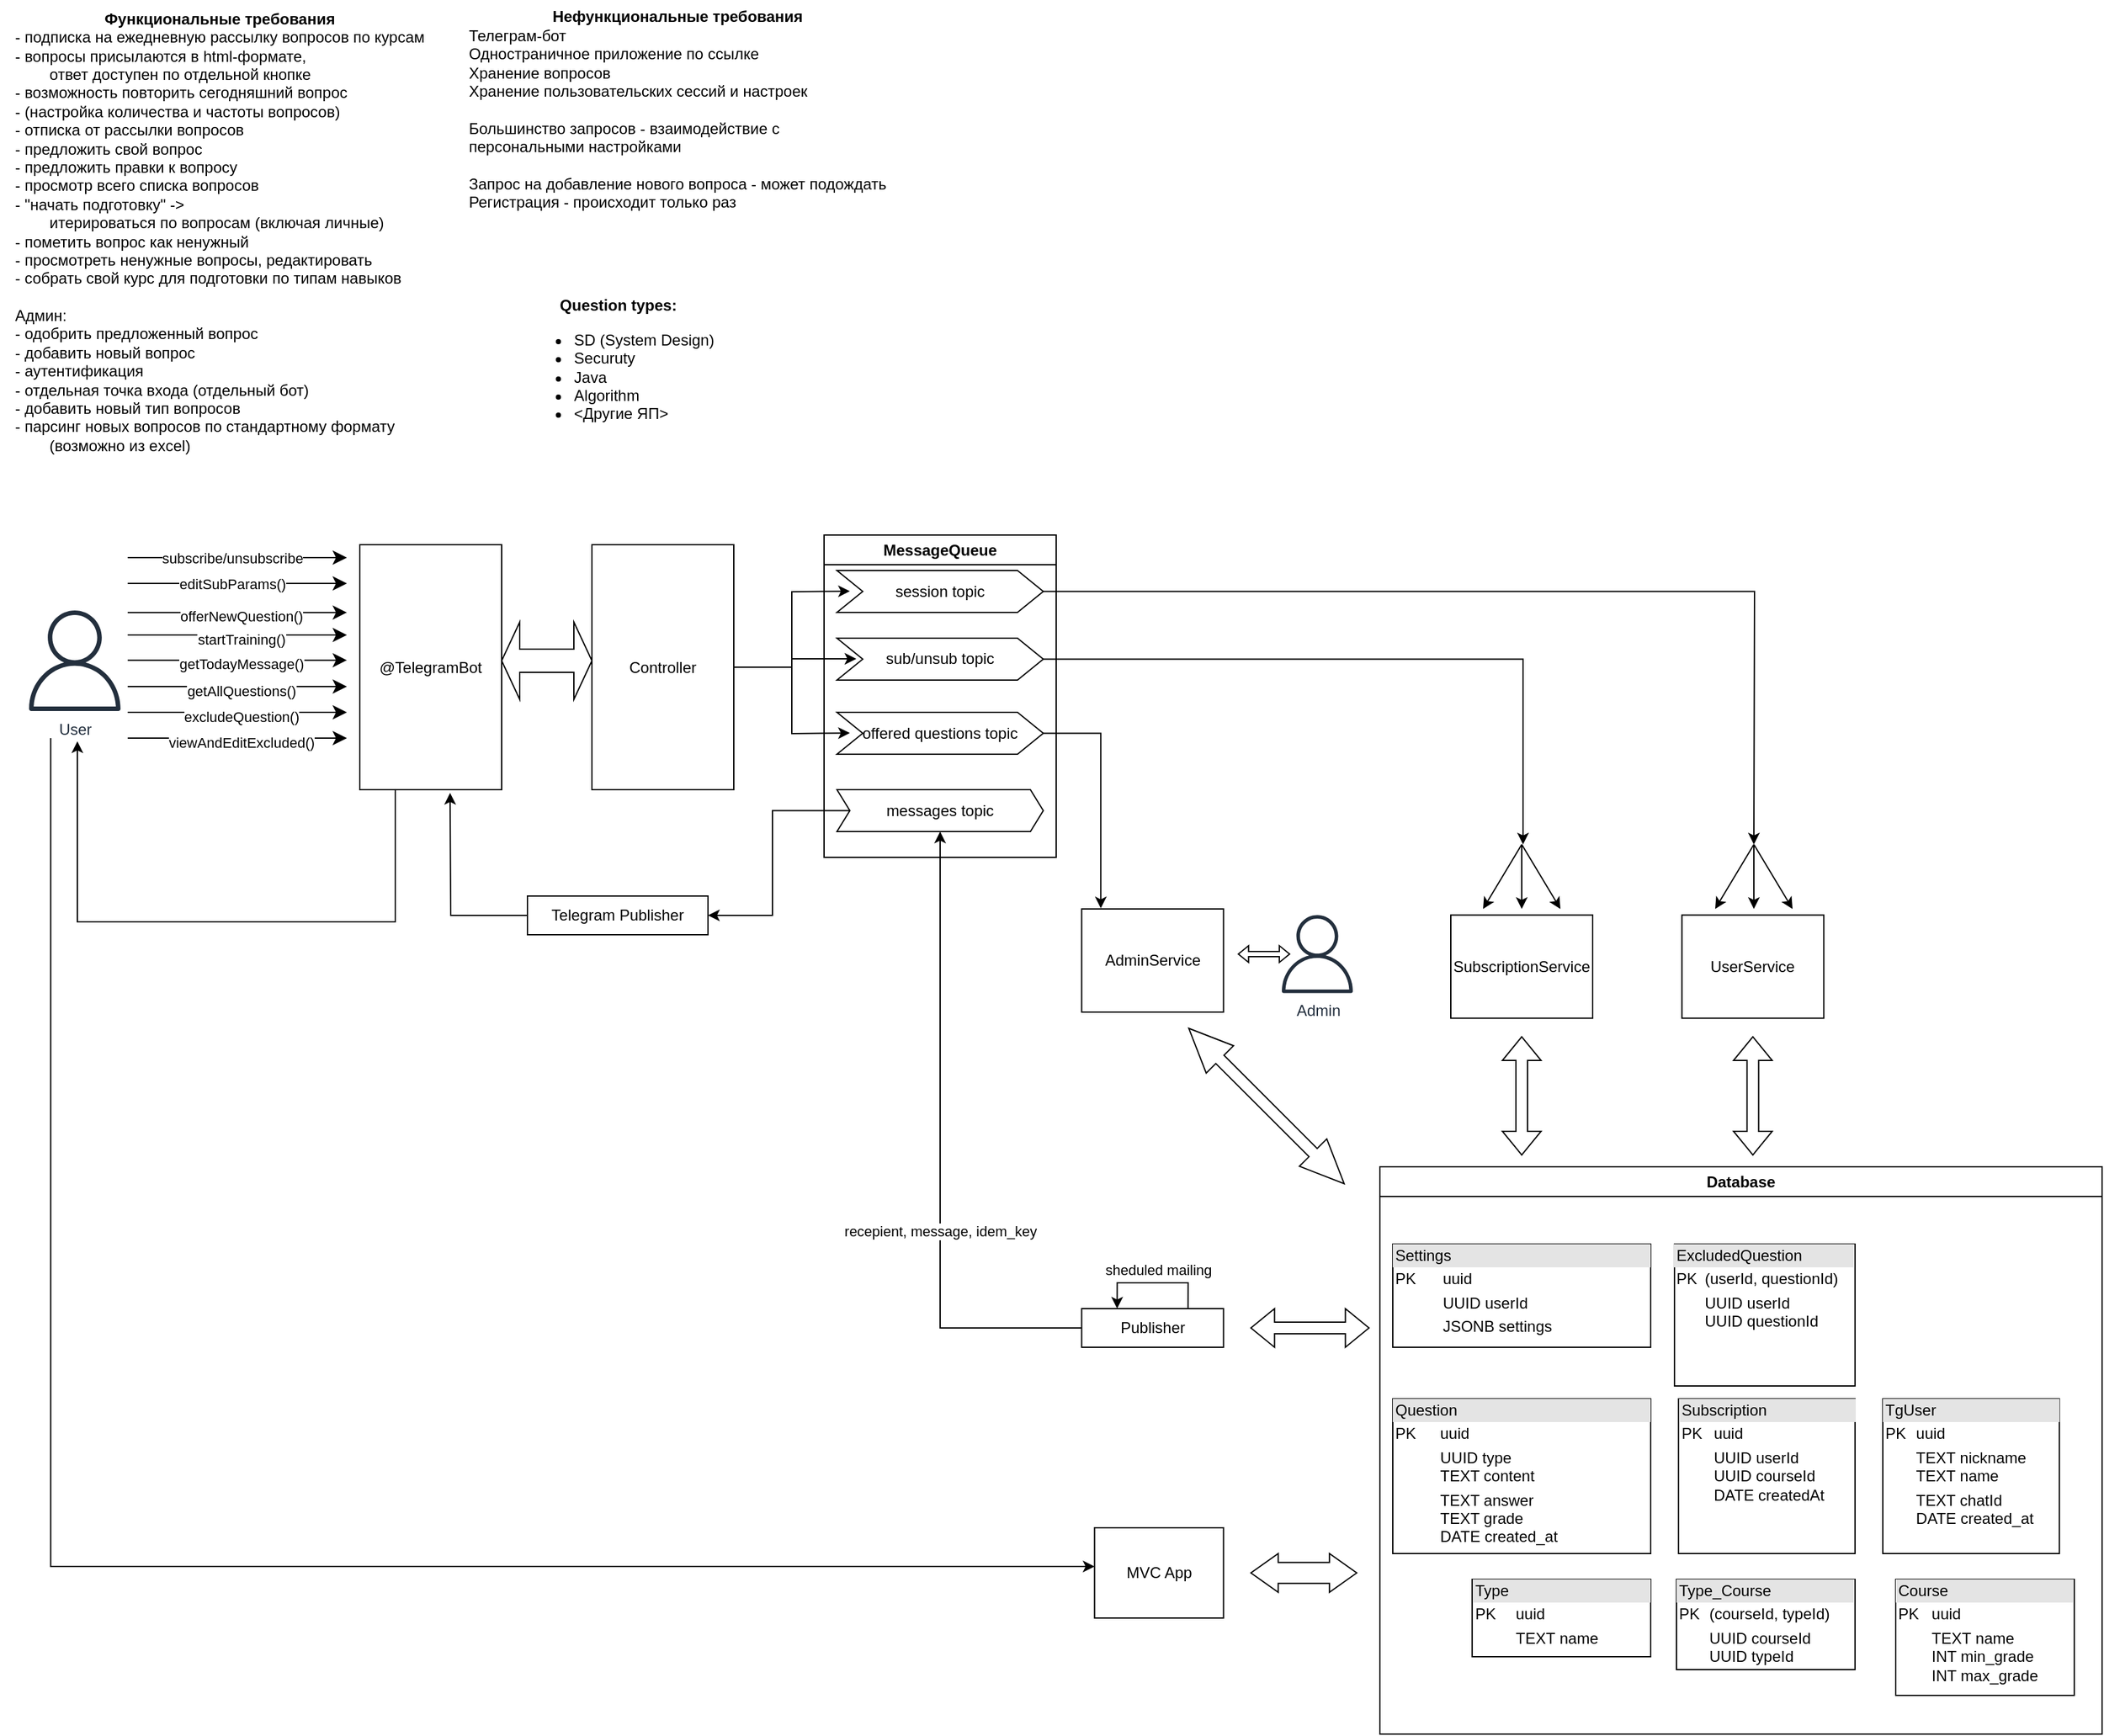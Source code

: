 <mxfile version="24.7.14">
  <diagram name="Страница — 1" id="NHzT-cjriv-6d1ryG_HA">
    <mxGraphModel dx="874" dy="491" grid="1" gridSize="10" guides="1" tooltips="1" connect="1" arrows="1" fold="1" page="1" pageScale="1" pageWidth="1169" pageHeight="827" math="0" shadow="0">
      <root>
        <mxCell id="0" />
        <mxCell id="1" parent="0" />
        <mxCell id="unwX76k_dKx1Uzxo_52H-1" value="&lt;b&gt;Функциональные требования&lt;/b&gt;&lt;div style=&quot;text-align: left;&quot;&gt;- подписка на ежедневную рассылку вопросов по курсам&lt;/div&gt;&lt;div style=&quot;text-align: left;&quot;&gt;- вопросы присылаются в html-формате,&amp;nbsp;&lt;/div&gt;&lt;div style=&quot;text-align: left;&quot;&gt;&lt;span style=&quot;white-space: pre;&quot;&gt;&#x9;&lt;/span&gt;ответ доступен по отдельной кнопке&amp;nbsp;&lt;/div&gt;&lt;div style=&quot;text-align: left;&quot;&gt;- возможность повторить сегодняшний вопрос&lt;/div&gt;&lt;div style=&quot;text-align: left;&quot;&gt;- (настройка количества и частоты вопросов)&lt;/div&gt;&lt;div style=&quot;text-align: left;&quot;&gt;- отписка от рассылки вопросов&lt;/div&gt;&lt;div style=&quot;text-align: left;&quot;&gt;- предложить свой вопрос&lt;/div&gt;&lt;div style=&quot;text-align: left;&quot;&gt;- предложить правки к вопросу&lt;/div&gt;&lt;div style=&quot;text-align: left;&quot;&gt;- просмотр всего списка вопросов&lt;/div&gt;&lt;div style=&quot;text-align: left;&quot;&gt;&lt;span style=&quot;background-color: initial;&quot;&gt;- &quot;начать подготовку&quot; -&amp;gt;&amp;nbsp;&lt;/span&gt;&lt;/div&gt;&lt;div style=&quot;text-align: left;&quot;&gt;&lt;span style=&quot;white-space: pre;&quot;&gt;&#x9;&lt;/span&gt;итерироваться по вопросам (включая личные)&lt;/div&gt;&lt;div style=&quot;text-align: left;&quot;&gt;- пометить вопрос как ненужный&lt;/div&gt;&lt;div style=&quot;text-align: left;&quot;&gt;- просмотреть ненужные вопросы, редактировать&lt;/div&gt;&lt;div style=&quot;text-align: left;&quot;&gt;- собрать свой курс для подготовки по типам навыков&lt;/div&gt;&lt;div style=&quot;text-align: left;&quot;&gt;&lt;br&gt;&lt;/div&gt;&lt;div style=&quot;text-align: left;&quot;&gt;Админ:&lt;br&gt;- одобрить предложенный вопрос&lt;br&gt;- добавить новый вопрос&lt;/div&gt;&lt;div style=&quot;text-align: left;&quot;&gt;- аутентификация&lt;/div&gt;&lt;div style=&quot;text-align: left;&quot;&gt;- отдельная точка входа (отдельный бот)&lt;/div&gt;&lt;div style=&quot;text-align: left;&quot;&gt;- добавить новый тип вопросов&lt;/div&gt;&lt;div style=&quot;text-align: left;&quot;&gt;- парсинг новых вопросов по стандартному формату&amp;nbsp;&lt;/div&gt;&lt;div style=&quot;text-align: left;&quot;&gt;&lt;span style=&quot;white-space: pre;&quot;&gt;&#x9;&lt;/span&gt;(возможно из excel)&lt;/div&gt;" style="text;html=1;align=center;verticalAlign=middle;resizable=0;points=[];autosize=1;strokeColor=none;fillColor=none;" parent="1" vertex="1">
          <mxGeometry x="10" y="5" width="340" height="360" as="geometry" />
        </mxCell>
        <mxCell id="unwX76k_dKx1Uzxo_52H-2" value="&lt;b&gt;Нефункциональные требования&lt;/b&gt;&lt;div style=&quot;text-align: left;&quot;&gt;Телеграм-бот&lt;/div&gt;&lt;div style=&quot;text-align: left;&quot;&gt;Одностраничное приложение по ссылке&lt;/div&gt;&lt;div style=&quot;text-align: left;&quot;&gt;Хранение вопросов&lt;/div&gt;&lt;div style=&quot;text-align: left;&quot;&gt;Хранение пользовательских сессий и настроек&lt;/div&gt;&lt;div style=&quot;text-align: left;&quot;&gt;&lt;br&gt;&lt;/div&gt;&lt;div style=&quot;text-align: left;&quot;&gt;Большинство запросов - взаимодействие с&lt;/div&gt;&lt;div style=&quot;text-align: left;&quot;&gt;персональными настройками&lt;/div&gt;&lt;div style=&quot;text-align: left;&quot;&gt;&lt;br&gt;&lt;/div&gt;&lt;div style=&quot;text-align: left;&quot;&gt;Запрос на добавление нового вопроса - может подождать&lt;/div&gt;&lt;div style=&quot;text-align: left;&quot;&gt;Регистрация - происходит только раз&lt;/div&gt;" style="text;html=1;align=center;verticalAlign=middle;resizable=0;points=[];autosize=1;strokeColor=none;fillColor=none;" parent="1" vertex="1">
          <mxGeometry x="360" y="5" width="350" height="170" as="geometry" />
        </mxCell>
        <mxCell id="unwX76k_dKx1Uzxo_52H-58" style="edgeStyle=orthogonalEdgeStyle;rounded=0;orthogonalLoop=1;jettySize=auto;html=1;" parent="1" target="unwX76k_dKx1Uzxo_52H-56" edge="1">
          <mxGeometry relative="1" as="geometry">
            <mxPoint x="49.3" y="577.5" as="sourcePoint" />
            <Array as="points">
              <mxPoint x="49" y="1220" />
            </Array>
            <mxPoint x="609.0" y="989.97" as="targetPoint" />
          </mxGeometry>
        </mxCell>
        <mxCell id="do9fAFMaDxFVRyvk2iv3-24" style="edgeStyle=orthogonalEdgeStyle;rounded=0;orthogonalLoop=1;jettySize=auto;html=1;exitX=0.25;exitY=1;exitDx=0;exitDy=0;" parent="1" source="unwX76k_dKx1Uzxo_52H-6" edge="1">
          <mxGeometry relative="1" as="geometry">
            <mxPoint x="70" y="580" as="targetPoint" />
            <Array as="points">
              <mxPoint x="317" y="720" />
              <mxPoint x="70" y="720" />
            </Array>
          </mxGeometry>
        </mxCell>
        <mxCell id="unwX76k_dKx1Uzxo_52H-6" value="@TelegramBot" style="html=1;whiteSpace=wrap;" parent="1" vertex="1">
          <mxGeometry x="289" y="427.5" width="110" height="190" as="geometry" />
        </mxCell>
        <mxCell id="unwX76k_dKx1Uzxo_52H-8" value="" style="edgeStyle=segmentEdgeStyle;endArrow=classic;html=1;curved=0;rounded=0;endSize=8;startSize=8;" parent="1" edge="1">
          <mxGeometry width="50" height="50" relative="1" as="geometry">
            <mxPoint x="109" y="457.5" as="sourcePoint" />
            <mxPoint x="279" y="457.5" as="targetPoint" />
            <Array as="points">
              <mxPoint x="249" y="457.5" />
            </Array>
          </mxGeometry>
        </mxCell>
        <mxCell id="unwX76k_dKx1Uzxo_52H-9" value="editSubParams()" style="edgeLabel;html=1;align=center;verticalAlign=middle;resizable=0;points=[];" parent="unwX76k_dKx1Uzxo_52H-8" vertex="1" connectable="0">
          <mxGeometry x="0.031" y="-3" relative="1" as="geometry">
            <mxPoint x="-7" y="-3" as="offset" />
          </mxGeometry>
        </mxCell>
        <mxCell id="unwX76k_dKx1Uzxo_52H-10" value="" style="edgeStyle=segmentEdgeStyle;endArrow=classic;html=1;curved=0;rounded=0;endSize=8;startSize=8;" parent="1" edge="1">
          <mxGeometry width="50" height="50" relative="1" as="geometry">
            <mxPoint x="109" y="480.08" as="sourcePoint" />
            <mxPoint x="279" y="480.08" as="targetPoint" />
            <Array as="points">
              <mxPoint x="249" y="480.08" />
            </Array>
          </mxGeometry>
        </mxCell>
        <mxCell id="unwX76k_dKx1Uzxo_52H-11" value="offerNewQuestion()" style="edgeLabel;html=1;align=center;verticalAlign=middle;resizable=0;points=[];" parent="unwX76k_dKx1Uzxo_52H-10" vertex="1" connectable="0">
          <mxGeometry x="0.031" y="-3" relative="1" as="geometry">
            <mxPoint as="offset" />
          </mxGeometry>
        </mxCell>
        <mxCell id="unwX76k_dKx1Uzxo_52H-14" value="" style="edgeStyle=segmentEdgeStyle;endArrow=classic;html=1;curved=0;rounded=0;endSize=8;startSize=8;" parent="1" edge="1">
          <mxGeometry width="50" height="50" relative="1" as="geometry">
            <mxPoint x="109" y="537.5" as="sourcePoint" />
            <mxPoint x="279" y="537.5" as="targetPoint" />
            <Array as="points">
              <mxPoint x="249" y="537.5" />
            </Array>
          </mxGeometry>
        </mxCell>
        <mxCell id="unwX76k_dKx1Uzxo_52H-15" value="getAllQuestions()" style="edgeLabel;html=1;align=center;verticalAlign=middle;resizable=0;points=[];" parent="unwX76k_dKx1Uzxo_52H-14" vertex="1" connectable="0">
          <mxGeometry x="0.031" y="-3" relative="1" as="geometry">
            <mxPoint as="offset" />
          </mxGeometry>
        </mxCell>
        <mxCell id="unwX76k_dKx1Uzxo_52H-16" value="" style="edgeStyle=segmentEdgeStyle;endArrow=classic;html=1;curved=0;rounded=0;endSize=8;startSize=8;" parent="1" edge="1">
          <mxGeometry width="50" height="50" relative="1" as="geometry">
            <mxPoint x="109" y="557.5" as="sourcePoint" />
            <mxPoint x="279" y="557.5" as="targetPoint" />
            <Array as="points">
              <mxPoint x="249" y="557.5" />
            </Array>
          </mxGeometry>
        </mxCell>
        <mxCell id="unwX76k_dKx1Uzxo_52H-17" value="excludeQuestion()" style="edgeLabel;html=1;align=center;verticalAlign=middle;resizable=0;points=[];" parent="unwX76k_dKx1Uzxo_52H-16" vertex="1" connectable="0">
          <mxGeometry x="0.031" y="-3" relative="1" as="geometry">
            <mxPoint as="offset" />
          </mxGeometry>
        </mxCell>
        <mxCell id="unwX76k_dKx1Uzxo_52H-19" value="" style="edgeStyle=segmentEdgeStyle;endArrow=classic;html=1;curved=0;rounded=0;endSize=8;startSize=8;" parent="1" edge="1">
          <mxGeometry width="50" height="50" relative="1" as="geometry">
            <mxPoint x="109" y="577.5" as="sourcePoint" />
            <mxPoint x="279" y="577.5" as="targetPoint" />
            <Array as="points">
              <mxPoint x="249" y="577.5" />
            </Array>
          </mxGeometry>
        </mxCell>
        <mxCell id="unwX76k_dKx1Uzxo_52H-20" value="viewAndEditExcluded()" style="edgeLabel;html=1;align=center;verticalAlign=middle;resizable=0;points=[];" parent="unwX76k_dKx1Uzxo_52H-19" vertex="1" connectable="0">
          <mxGeometry x="0.031" y="-3" relative="1" as="geometry">
            <mxPoint as="offset" />
          </mxGeometry>
        </mxCell>
        <mxCell id="unwX76k_dKx1Uzxo_52H-81" style="edgeStyle=orthogonalEdgeStyle;rounded=0;orthogonalLoop=1;jettySize=auto;html=1;exitX=1;exitY=0.5;exitDx=0;exitDy=0;" parent="1" source="unwX76k_dKx1Uzxo_52H-21" edge="1">
          <mxGeometry relative="1" as="geometry">
            <mxPoint x="669" y="463.5" as="targetPoint" />
          </mxGeometry>
        </mxCell>
        <mxCell id="unwX76k_dKx1Uzxo_52H-82" style="edgeStyle=orthogonalEdgeStyle;rounded=0;orthogonalLoop=1;jettySize=auto;html=1;exitX=1;exitY=0.5;exitDx=0;exitDy=0;" parent="1" edge="1">
          <mxGeometry relative="1" as="geometry">
            <mxPoint x="674" y="516" as="targetPoint" />
            <Array as="points">
              <mxPoint x="624" y="522" />
              <mxPoint x="624" y="516" />
            </Array>
            <mxPoint x="583" y="522.5" as="sourcePoint" />
          </mxGeometry>
        </mxCell>
        <mxCell id="unwX76k_dKx1Uzxo_52H-83" style="edgeStyle=orthogonalEdgeStyle;rounded=0;orthogonalLoop=1;jettySize=auto;html=1;exitX=1;exitY=0.5;exitDx=0;exitDy=0;" parent="1" source="unwX76k_dKx1Uzxo_52H-21" edge="1">
          <mxGeometry relative="1" as="geometry">
            <mxPoint x="669" y="573.5" as="targetPoint" />
          </mxGeometry>
        </mxCell>
        <mxCell id="unwX76k_dKx1Uzxo_52H-21" value="Controller" style="html=1;whiteSpace=wrap;" parent="1" vertex="1">
          <mxGeometry x="469" y="427.5" width="110" height="190" as="geometry" />
        </mxCell>
        <mxCell id="unwX76k_dKx1Uzxo_52H-22" value="" style="shape=doubleArrow;whiteSpace=wrap;html=1;" parent="1" vertex="1">
          <mxGeometry x="399" y="487.5" width="70" height="60" as="geometry" />
        </mxCell>
        <mxCell id="unwX76k_dKx1Uzxo_52H-26" value="" style="edgeStyle=segmentEdgeStyle;endArrow=classic;html=1;curved=0;rounded=0;endSize=8;startSize=8;" parent="1" edge="1">
          <mxGeometry width="50" height="50" relative="1" as="geometry">
            <mxPoint x="109" y="437.5" as="sourcePoint" />
            <mxPoint x="279" y="437.5" as="targetPoint" />
            <Array as="points">
              <mxPoint x="249" y="437.5" />
            </Array>
          </mxGeometry>
        </mxCell>
        <mxCell id="unwX76k_dKx1Uzxo_52H-27" value="subscribe/unsubscribe" style="edgeLabel;html=1;align=center;verticalAlign=middle;resizable=0;points=[];" parent="unwX76k_dKx1Uzxo_52H-26" vertex="1" connectable="0">
          <mxGeometry x="0.031" y="-3" relative="1" as="geometry">
            <mxPoint x="-7" y="-3" as="offset" />
          </mxGeometry>
        </mxCell>
        <mxCell id="unwX76k_dKx1Uzxo_52H-33" value="MessageQueue" style="swimlane;whiteSpace=wrap;html=1;" parent="1" vertex="1">
          <mxGeometry x="649" y="420" width="180" height="250" as="geometry">
            <mxRectangle x="620" y="170" width="130" height="30" as="alternateBounds" />
          </mxGeometry>
        </mxCell>
        <mxCell id="J2m8U2f9suBuhOFcjtek-1" style="edgeStyle=orthogonalEdgeStyle;rounded=0;orthogonalLoop=1;jettySize=auto;html=1;exitX=1;exitY=0.5;exitDx=0;exitDy=0;" parent="unwX76k_dKx1Uzxo_52H-33" source="unwX76k_dKx1Uzxo_52H-36" edge="1">
          <mxGeometry relative="1" as="geometry">
            <mxPoint x="721" y="240" as="targetPoint" />
          </mxGeometry>
        </mxCell>
        <mxCell id="unwX76k_dKx1Uzxo_52H-36" value="session topic" style="shape=step;perimeter=stepPerimeter;whiteSpace=wrap;html=1;fixedSize=1;" parent="unwX76k_dKx1Uzxo_52H-33" vertex="1">
          <mxGeometry x="10" y="27.5" width="160" height="32.5" as="geometry" />
        </mxCell>
        <mxCell id="unwX76k_dKx1Uzxo_52H-37" value="sub/unsub topic" style="shape=step;perimeter=stepPerimeter;whiteSpace=wrap;html=1;fixedSize=1;" parent="unwX76k_dKx1Uzxo_52H-33" vertex="1">
          <mxGeometry x="10" y="80" width="160" height="32.5" as="geometry" />
        </mxCell>
        <mxCell id="unwX76k_dKx1Uzxo_52H-38" value="offered questions topic" style="shape=step;perimeter=stepPerimeter;whiteSpace=wrap;html=1;fixedSize=1;" parent="unwX76k_dKx1Uzxo_52H-33" vertex="1">
          <mxGeometry x="10" y="137.5" width="160" height="32.5" as="geometry" />
        </mxCell>
        <mxCell id="unwX76k_dKx1Uzxo_52H-66" value="messages topic" style="shape=step;perimeter=stepPerimeter;whiteSpace=wrap;html=1;fixedSize=1;size=10;" parent="unwX76k_dKx1Uzxo_52H-33" vertex="1">
          <mxGeometry x="10" y="197.5" width="160" height="32.5" as="geometry" />
        </mxCell>
        <mxCell id="unwX76k_dKx1Uzxo_52H-43" value="SubscriptionService" style="html=1;whiteSpace=wrap;" parent="1" vertex="1">
          <mxGeometry x="1135" y="714.75" width="110" height="80" as="geometry" />
        </mxCell>
        <mxCell id="unwX76k_dKx1Uzxo_52H-44" style="edgeStyle=orthogonalEdgeStyle;rounded=0;orthogonalLoop=1;jettySize=auto;html=1;exitX=1;exitY=0.5;exitDx=0;exitDy=0;" parent="1" source="unwX76k_dKx1Uzxo_52H-37" edge="1">
          <mxGeometry relative="1" as="geometry">
            <mxPoint x="1191" y="660" as="targetPoint" />
            <Array as="points">
              <mxPoint x="1191" y="516" />
            </Array>
          </mxGeometry>
        </mxCell>
        <mxCell id="unwX76k_dKx1Uzxo_52H-42" style="edgeStyle=orthogonalEdgeStyle;rounded=0;orthogonalLoop=1;jettySize=auto;html=1;exitX=1;exitY=0.5;exitDx=0;exitDy=0;entryX=0.135;entryY=-0.006;entryDx=0;entryDy=0;entryPerimeter=0;" parent="1" source="unwX76k_dKx1Uzxo_52H-38" target="E0ScL-8jHPoLQKclKh1x-1" edge="1">
          <mxGeometry relative="1" as="geometry">
            <mxPoint x="869" y="647.5" as="targetPoint" />
          </mxGeometry>
        </mxCell>
        <mxCell id="unwX76k_dKx1Uzxo_52H-48" value="UserService" style="html=1;whiteSpace=wrap;" parent="1" vertex="1">
          <mxGeometry x="1314.22" y="714.75" width="110" height="80" as="geometry" />
        </mxCell>
        <mxCell id="unwX76k_dKx1Uzxo_52H-56" value="MVC App" style="html=1;whiteSpace=wrap;" parent="1" vertex="1">
          <mxGeometry x="858.75" y="1190" width="100" height="70" as="geometry" />
        </mxCell>
        <mxCell id="unwX76k_dKx1Uzxo_52H-57" value="" style="shape=doubleArrow;whiteSpace=wrap;html=1;rotation=-180;arrowWidth=0.539;arrowSize=0.258;" parent="1" vertex="1">
          <mxGeometry x="980" y="1210" width="82.06" height="30" as="geometry" />
        </mxCell>
        <mxCell id="LJ0WtUnh6nf4_cgdIdeV-19" style="edgeStyle=orthogonalEdgeStyle;rounded=0;orthogonalLoop=1;jettySize=auto;html=1;exitX=0;exitY=0.5;exitDx=0;exitDy=0;entryX=0.5;entryY=1;entryDx=0;entryDy=0;" parent="1" source="unwX76k_dKx1Uzxo_52H-70" target="unwX76k_dKx1Uzxo_52H-66" edge="1">
          <mxGeometry relative="1" as="geometry" />
        </mxCell>
        <mxCell id="LJ0WtUnh6nf4_cgdIdeV-20" value="recepient, message, idem_key" style="edgeLabel;html=1;align=center;verticalAlign=middle;resizable=0;points=[];" parent="LJ0WtUnh6nf4_cgdIdeV-19" vertex="1" connectable="0">
          <mxGeometry x="0.375" y="-5" relative="1" as="geometry">
            <mxPoint x="-5" y="155" as="offset" />
          </mxGeometry>
        </mxCell>
        <mxCell id="unwX76k_dKx1Uzxo_52H-70" value="Publisher" style="html=1;whiteSpace=wrap;" parent="1" vertex="1">
          <mxGeometry x="848.75" y="1020" width="110" height="30" as="geometry" />
        </mxCell>
        <mxCell id="unwX76k_dKx1Uzxo_52H-89" value="&lt;div style=&quot;box-sizing:border-box;width:100%;background:#e4e4e4;padding:2px;&quot;&gt;Settings&lt;/div&gt;&lt;table style=&quot;width:100%;font-size:1em;&quot; cellpadding=&quot;2&quot; cellspacing=&quot;0&quot;&gt;&lt;tbody&gt;&lt;tr&gt;&lt;td&gt;PK&lt;/td&gt;&lt;td&gt;uuid&lt;/td&gt;&lt;/tr&gt;&lt;tr&gt;&lt;td&gt;&lt;br&gt;&lt;/td&gt;&lt;td&gt;UUID userId&lt;/td&gt;&lt;/tr&gt;&lt;tr&gt;&lt;td&gt;&lt;br&gt;&lt;/td&gt;&lt;td&gt;JSONB settings&lt;/td&gt;&lt;/tr&gt;&lt;/tbody&gt;&lt;/table&gt;" style="verticalAlign=top;align=left;overflow=fill;html=1;whiteSpace=wrap;" parent="1" vertex="1">
          <mxGeometry x="1090" y="970" width="200" height="80" as="geometry" />
        </mxCell>
        <mxCell id="unwX76k_dKx1Uzxo_52H-98" value="" style="edgeStyle=segmentEdgeStyle;endArrow=classic;html=1;curved=0;rounded=0;endSize=8;startSize=8;" parent="1" edge="1">
          <mxGeometry width="50" height="50" relative="1" as="geometry">
            <mxPoint x="109" y="517.08" as="sourcePoint" />
            <mxPoint x="279" y="517.08" as="targetPoint" />
            <Array as="points">
              <mxPoint x="249" y="517.08" />
            </Array>
          </mxGeometry>
        </mxCell>
        <mxCell id="unwX76k_dKx1Uzxo_52H-99" value="getTodayMessage()" style="edgeLabel;html=1;align=center;verticalAlign=middle;resizable=0;points=[];" parent="unwX76k_dKx1Uzxo_52H-98" vertex="1" connectable="0">
          <mxGeometry x="0.031" y="-3" relative="1" as="geometry">
            <mxPoint as="offset" />
          </mxGeometry>
        </mxCell>
        <mxCell id="unwX76k_dKx1Uzxo_52H-100" value="" style="edgeStyle=segmentEdgeStyle;endArrow=classic;html=1;curved=0;rounded=0;endSize=8;startSize=8;" parent="1" edge="1">
          <mxGeometry width="50" height="50" relative="1" as="geometry">
            <mxPoint x="109" y="497.5" as="sourcePoint" />
            <mxPoint x="279" y="497.5" as="targetPoint" />
            <Array as="points">
              <mxPoint x="249" y="497.5" />
            </Array>
          </mxGeometry>
        </mxCell>
        <mxCell id="unwX76k_dKx1Uzxo_52H-101" value="startTraining()" style="edgeLabel;html=1;align=center;verticalAlign=middle;resizable=0;points=[];" parent="unwX76k_dKx1Uzxo_52H-100" vertex="1" connectable="0">
          <mxGeometry x="0.031" y="-3" relative="1" as="geometry">
            <mxPoint as="offset" />
          </mxGeometry>
        </mxCell>
        <mxCell id="do9fAFMaDxFVRyvk2iv3-5" style="edgeStyle=orthogonalEdgeStyle;rounded=0;orthogonalLoop=1;jettySize=auto;html=1;exitX=0;exitY=0.5;exitDx=0;exitDy=0;" parent="1" source="do9fAFMaDxFVRyvk2iv3-2" edge="1">
          <mxGeometry relative="1" as="geometry">
            <mxPoint x="359" y="620" as="targetPoint" />
          </mxGeometry>
        </mxCell>
        <mxCell id="do9fAFMaDxFVRyvk2iv3-2" value="Telegram Publisher" style="html=1;whiteSpace=wrap;" parent="1" vertex="1">
          <mxGeometry x="419" y="700" width="140" height="30" as="geometry" />
        </mxCell>
        <mxCell id="do9fAFMaDxFVRyvk2iv3-4" style="edgeStyle=orthogonalEdgeStyle;rounded=0;orthogonalLoop=1;jettySize=auto;html=1;entryX=1;entryY=0.5;entryDx=0;entryDy=0;" parent="1" source="unwX76k_dKx1Uzxo_52H-66" target="do9fAFMaDxFVRyvk2iv3-2" edge="1">
          <mxGeometry relative="1" as="geometry" />
        </mxCell>
        <mxCell id="do9fAFMaDxFVRyvk2iv3-6" value="User" style="sketch=0;outlineConnect=0;fontColor=#232F3E;gradientColor=none;fillColor=#232F3D;strokeColor=none;dashed=0;verticalLabelPosition=bottom;verticalAlign=top;align=center;html=1;fontSize=12;fontStyle=0;aspect=fixed;pointerEvents=1;shape=mxgraph.aws4.user;" parent="1" vertex="1">
          <mxGeometry x="29" y="478.5" width="78" height="78" as="geometry" />
        </mxCell>
        <mxCell id="E0ScL-8jHPoLQKclKh1x-1" value="AdminService" style="html=1;whiteSpace=wrap;" parent="1" vertex="1">
          <mxGeometry x="848.75" y="710" width="110" height="80" as="geometry" />
        </mxCell>
        <mxCell id="E0ScL-8jHPoLQKclKh1x-7" value="Admin" style="sketch=0;outlineConnect=0;fontColor=#232F3E;gradientColor=none;fillColor=#232F3D;strokeColor=none;dashed=0;verticalLabelPosition=bottom;verticalAlign=top;align=center;html=1;fontSize=12;fontStyle=0;aspect=fixed;pointerEvents=1;shape=mxgraph.aws4.user;" parent="1" vertex="1">
          <mxGeometry x="1001.25" y="714.75" width="60.5" height="60.5" as="geometry" />
        </mxCell>
        <mxCell id="E0ScL-8jHPoLQKclKh1x-8" value="" style="shape=doubleArrow;whiteSpace=wrap;html=1;rotation=-180;" parent="1" vertex="1">
          <mxGeometry x="970.25" y="738.5" width="39.75" height="13" as="geometry" />
        </mxCell>
        <mxCell id="LJ0WtUnh6nf4_cgdIdeV-21" value="Database" style="swimlane;whiteSpace=wrap;html=1;" parent="1" vertex="1">
          <mxGeometry x="1080" y="910" width="560" height="440" as="geometry" />
        </mxCell>
        <mxCell id="unwX76k_dKx1Uzxo_52H-87" value="&lt;div style=&quot;box-sizing:border-box;width:100%;background:#e4e4e4;padding:2px;&quot;&gt;Question&lt;/div&gt;&lt;table style=&quot;width:100%;font-size:1em;&quot; cellpadding=&quot;2&quot; cellspacing=&quot;0&quot;&gt;&lt;tbody&gt;&lt;tr&gt;&lt;td&gt;PK&lt;/td&gt;&lt;td&gt;uuid&lt;br&gt;&lt;/td&gt;&lt;/tr&gt;&lt;tr&gt;&lt;td&gt;&lt;br&gt;&lt;/td&gt;&lt;td&gt;UUID type&lt;br&gt;TEXT content&lt;/td&gt;&lt;/tr&gt;&lt;tr&gt;&lt;td&gt;&lt;/td&gt;&lt;td&gt;TEXT answer&lt;br&gt;TEXT grade&lt;br&gt;DATE created_at&lt;br&gt;&lt;/td&gt;&lt;/tr&gt;&lt;/tbody&gt;&lt;/table&gt;" style="verticalAlign=top;align=left;overflow=fill;html=1;whiteSpace=wrap;" parent="LJ0WtUnh6nf4_cgdIdeV-21" vertex="1">
          <mxGeometry x="10" y="180" width="200" height="120" as="geometry" />
        </mxCell>
        <mxCell id="unwX76k_dKx1Uzxo_52H-93" value="&lt;div style=&quot;box-sizing:border-box;width:100%;background:#e4e4e4;padding:2px;&quot;&gt;ExcludedQuestion&lt;/div&gt;&lt;table style=&quot;width:100%;font-size:1em;&quot; cellpadding=&quot;2&quot; cellspacing=&quot;0&quot;&gt;&lt;tbody&gt;&lt;tr&gt;&lt;td&gt;PK&lt;/td&gt;&lt;td&gt;(userId, questionId)&lt;/td&gt;&lt;/tr&gt;&lt;tr&gt;&lt;td&gt;&lt;br&gt;&lt;/td&gt;&lt;td&gt;UUID userId&lt;br&gt;UUID questionId&lt;br&gt;&lt;/td&gt;&lt;/tr&gt;&lt;/tbody&gt;&lt;/table&gt;" style="verticalAlign=top;align=left;overflow=fill;html=1;whiteSpace=wrap;" parent="LJ0WtUnh6nf4_cgdIdeV-21" vertex="1">
          <mxGeometry x="228.44" y="60" width="140" height="110" as="geometry" />
        </mxCell>
        <mxCell id="unwX76k_dKx1Uzxo_52H-88" value="&lt;div style=&quot;box-sizing:border-box;width:100%;background:#e4e4e4;padding:2px;&quot;&gt;Subscription&lt;/div&gt;&lt;table style=&quot;width:100%;font-size:1em;&quot; cellpadding=&quot;2&quot; cellspacing=&quot;0&quot;&gt;&lt;tbody&gt;&lt;tr&gt;&lt;td&gt;PK&lt;/td&gt;&lt;td&gt;uuid&lt;/td&gt;&lt;/tr&gt;&lt;tr&gt;&lt;td&gt;&lt;br&gt;&lt;/td&gt;&lt;td&gt;UUID userId&lt;br&gt;UUID courseId&lt;br&gt;DATE createdAt&lt;/td&gt;&lt;/tr&gt;&lt;/tbody&gt;&lt;/table&gt;" style="verticalAlign=top;align=left;overflow=fill;html=1;whiteSpace=wrap;" parent="LJ0WtUnh6nf4_cgdIdeV-21" vertex="1">
          <mxGeometry x="231.57" y="180" width="136.87" height="120" as="geometry" />
        </mxCell>
        <mxCell id="DGOtOLyAxqDi3p21VE_j-4" value="&lt;div style=&quot;box-sizing:border-box;width:100%;background:#e4e4e4;padding:2px;&quot;&gt;Course&lt;/div&gt;&lt;table style=&quot;width:100%;font-size:1em;&quot; cellpadding=&quot;2&quot; cellspacing=&quot;0&quot;&gt;&lt;tbody&gt;&lt;tr&gt;&lt;td&gt;PK&lt;/td&gt;&lt;td&gt;uuid&lt;br&gt;&lt;/td&gt;&lt;/tr&gt;&lt;tr&gt;&lt;td&gt;&lt;br&gt;&lt;/td&gt;&lt;td&gt;TEXT&amp;nbsp;name&lt;br&gt;INT min_grade&lt;br&gt;INT max_grade&lt;/td&gt;&lt;/tr&gt;&lt;/tbody&gt;&lt;/table&gt;" style="verticalAlign=top;align=left;overflow=fill;html=1;whiteSpace=wrap;" parent="LJ0WtUnh6nf4_cgdIdeV-21" vertex="1">
          <mxGeometry x="400" y="320" width="138.44" height="90" as="geometry" />
        </mxCell>
        <mxCell id="J2m8U2f9suBuhOFcjtek-8" value="&lt;div style=&quot;box-sizing:border-box;width:100%;background:#e4e4e4;padding:2px;&quot;&gt;Type&lt;/div&gt;&lt;table style=&quot;width:100%;font-size:1em;&quot; cellpadding=&quot;2&quot; cellspacing=&quot;0&quot;&gt;&lt;tbody&gt;&lt;tr&gt;&lt;td&gt;PK&lt;/td&gt;&lt;td&gt;uuid&lt;/td&gt;&lt;/tr&gt;&lt;tr&gt;&lt;td&gt;&lt;br&gt;&lt;/td&gt;&lt;td&gt;TEXT&amp;nbsp;name&lt;br&gt;&lt;/td&gt;&lt;/tr&gt;&lt;/tbody&gt;&lt;/table&gt;" style="verticalAlign=top;align=left;overflow=fill;html=1;whiteSpace=wrap;" parent="LJ0WtUnh6nf4_cgdIdeV-21" vertex="1">
          <mxGeometry x="71.56" y="320" width="138.44" height="60" as="geometry" />
        </mxCell>
        <mxCell id="J2m8U2f9suBuhOFcjtek-9" value="&lt;div style=&quot;box-sizing:border-box;width:100%;background:#e4e4e4;padding:2px;&quot;&gt;Type_Course&lt;/div&gt;&lt;table style=&quot;width:100%;font-size:1em;&quot; cellpadding=&quot;2&quot; cellspacing=&quot;0&quot;&gt;&lt;tbody&gt;&lt;tr&gt;&lt;td&gt;PK&lt;/td&gt;&lt;td&gt;(courseId, typeId)&lt;/td&gt;&lt;/tr&gt;&lt;tr&gt;&lt;td&gt;&lt;br&gt;&lt;/td&gt;&lt;td&gt;UUID courseId&lt;br&gt;UUID typeId&lt;br&gt;&lt;/td&gt;&lt;/tr&gt;&lt;/tbody&gt;&lt;/table&gt;" style="verticalAlign=top;align=left;overflow=fill;html=1;whiteSpace=wrap;" parent="LJ0WtUnh6nf4_cgdIdeV-21" vertex="1">
          <mxGeometry x="230" y="320" width="138.44" height="70" as="geometry" />
        </mxCell>
        <mxCell id="4tb9QDUIGaWE2fRkI-c4-1" value="&lt;div style=&quot;box-sizing:border-box;width:100%;background:#e4e4e4;padding:2px;&quot;&gt;TgUser&lt;/div&gt;&lt;table style=&quot;width:100%;font-size:1em;&quot; cellpadding=&quot;2&quot; cellspacing=&quot;0&quot;&gt;&lt;tbody&gt;&lt;tr&gt;&lt;td&gt;PK&lt;/td&gt;&lt;td&gt;uuid&lt;/td&gt;&lt;/tr&gt;&lt;tr&gt;&lt;td&gt;&lt;br&gt;&lt;/td&gt;&lt;td&gt;TEXT&amp;nbsp;nickname&lt;br&gt;TEXT&amp;nbsp;name&lt;span style=&quot;color: rgba(0, 0, 0, 0); font-family: monospace; font-size: 0px; text-wrap: nowrap;&quot;&gt;%3CmxGraphModel%3E%3Croot%3E%3CmxCell%20id%3D%220%22%2F%3E%3CmxCell%20id%3D%221%22%20parent%3D%220%22%2F%3E%3CmxCell%20id%3D%222%22%20value%3D%22%22%20style%3D%22edgeStyle%3DsegmentEdgeStyle%3BendArrow%3Dclassic%3Bhtml%3D1%3Bcurved%3D0%3Brounded%3D0%3BendSize%3D8%3BstartSize%3D8%3B%22%20edge%3D%221%22%20parent%3D%221%22%3E%3CmxGeometry%20width%3D%2250%22%20height%3D%2250%22%20relative%3D%221%22%20as%3D%22geometry%22%3E%3CmxPoint%20x%3D%22110%22%20y%3D%22450%22%20as%3D%22sourcePoint%22%2F%3E%3CmxPoint%20x%3D%22280%22%20y%3D%22450%22%20as%3D%22targetPoint%22%2F%3E%3CArray%20as%3D%22points%22%3E%3CmxPoint%20x%3D%22250%22%20y%3D%22450%22%2F%3E%3C%2FArray%3E%3C%2FmxGeometry%3E%3C%2FmxCell%3E%3CmxCell%20id%3D%223%22%20value%3D%22getTodayMessage()%22%20style%3D%22edgeLabel%3Bhtml%3D1%3Balign%3Dcenter%3BverticalAlign%3Dmiddle%3Bresizable%3D0%3Bpoints%3D%5B%5D%3B%22%20vertex%3D%221%22%20connectable%3D%220%22%20parent%3D%222%22%3E%3CmxGeometry%20x%3D%220.031%22%20y%3D%22-3%22%20relative%3D%221%22%20as%3D%22geometry%22%3E%3CmxPoint%20as%3D%22offset%22%2F%3E%3C%2FmxGeometry%3E%3C%2FmxCell%3E%3C%2Froot%3E%3C%2FmxGraphModel%3E&lt;/span&gt;&lt;/td&gt;&lt;/tr&gt;&lt;tr&gt;&lt;td&gt;&lt;/td&gt;&lt;td&gt;TEXT&amp;nbsp;chatId&lt;br&gt;DATE created_at&lt;/td&gt;&lt;/tr&gt;&lt;/tbody&gt;&lt;/table&gt;" style="verticalAlign=top;align=left;overflow=fill;html=1;whiteSpace=wrap;" vertex="1" parent="LJ0WtUnh6nf4_cgdIdeV-21">
          <mxGeometry x="390" y="180" width="136.87" height="120" as="geometry" />
        </mxCell>
        <mxCell id="LJ0WtUnh6nf4_cgdIdeV-22" value="" style="shape=doubleArrow;whiteSpace=wrap;html=1;rotation=90;" parent="1" vertex="1">
          <mxGeometry x="1323.44" y="840" width="91.56" height="30" as="geometry" />
        </mxCell>
        <mxCell id="LJ0WtUnh6nf4_cgdIdeV-23" value="" style="shape=doubleArrow;whiteSpace=wrap;html=1;rotation=90;" parent="1" vertex="1">
          <mxGeometry x="1144.22" y="840" width="91.56" height="30" as="geometry" />
        </mxCell>
        <mxCell id="LJ0WtUnh6nf4_cgdIdeV-24" value="" style="shape=doubleArrow;whiteSpace=wrap;html=1;rotation=45;" parent="1" vertex="1">
          <mxGeometry x="906.9" y="847.85" width="170.35" height="30" as="geometry" />
        </mxCell>
        <mxCell id="LJ0WtUnh6nf4_cgdIdeV-25" value="" style="shape=doubleArrow;whiteSpace=wrap;html=1;rotation=-180;" parent="1" vertex="1">
          <mxGeometry x="980" y="1020" width="91.56" height="30" as="geometry" />
        </mxCell>
        <mxCell id="LJ0WtUnh6nf4_cgdIdeV-26" style="edgeStyle=orthogonalEdgeStyle;rounded=0;orthogonalLoop=1;jettySize=auto;html=1;exitX=0.75;exitY=0;exitDx=0;exitDy=0;entryX=0.25;entryY=0;entryDx=0;entryDy=0;" parent="1" source="unwX76k_dKx1Uzxo_52H-70" target="unwX76k_dKx1Uzxo_52H-70" edge="1">
          <mxGeometry relative="1" as="geometry">
            <Array as="points">
              <mxPoint x="931" y="1000" />
              <mxPoint x="876" y="1000" />
            </Array>
          </mxGeometry>
        </mxCell>
        <mxCell id="LJ0WtUnh6nf4_cgdIdeV-27" value="sheduled mailing" style="edgeLabel;html=1;align=center;verticalAlign=middle;resizable=0;points=[];" parent="LJ0WtUnh6nf4_cgdIdeV-26" vertex="1" connectable="0">
          <mxGeometry x="-0.133" y="-2" relative="1" as="geometry">
            <mxPoint x="-3" y="-8" as="offset" />
          </mxGeometry>
        </mxCell>
        <mxCell id="yJE2Xc6b93BI9paU1Fzu-1" value="&lt;b&gt;Question types:&lt;/b&gt;&lt;div style=&quot;text-align: left;&quot;&gt;&lt;ul&gt;&lt;li&gt;SD (System Design)&lt;/li&gt;&lt;li&gt;Securuty&lt;/li&gt;&lt;li&gt;Java&lt;/li&gt;&lt;li&gt;Algorithm&lt;/li&gt;&lt;li&gt;&amp;lt;Другие ЯП&amp;gt;&lt;/li&gt;&lt;/ul&gt;&lt;/div&gt;" style="text;html=1;align=center;verticalAlign=middle;resizable=0;points=[];autosize=1;strokeColor=none;fillColor=none;" parent="1" vertex="1">
          <mxGeometry x="404" y="230" width="170" height="120" as="geometry" />
        </mxCell>
        <mxCell id="J2m8U2f9suBuhOFcjtek-2" value="" style="endArrow=classic;html=1;rounded=0;" parent="1" edge="1">
          <mxGeometry width="50" height="50" relative="1" as="geometry">
            <mxPoint x="1190" y="660" as="sourcePoint" />
            <mxPoint x="1160" y="710" as="targetPoint" />
          </mxGeometry>
        </mxCell>
        <mxCell id="J2m8U2f9suBuhOFcjtek-3" value="" style="endArrow=classic;html=1;rounded=0;" parent="1" edge="1">
          <mxGeometry width="50" height="50" relative="1" as="geometry">
            <mxPoint x="1190" y="660" as="sourcePoint" />
            <mxPoint x="1190" y="710" as="targetPoint" />
          </mxGeometry>
        </mxCell>
        <mxCell id="J2m8U2f9suBuhOFcjtek-4" value="" style="endArrow=classic;html=1;rounded=0;" parent="1" edge="1">
          <mxGeometry width="50" height="50" relative="1" as="geometry">
            <mxPoint x="1190" y="660" as="sourcePoint" />
            <mxPoint x="1220" y="710" as="targetPoint" />
          </mxGeometry>
        </mxCell>
        <mxCell id="J2m8U2f9suBuhOFcjtek-5" value="" style="endArrow=classic;html=1;rounded=0;" parent="1" edge="1">
          <mxGeometry width="50" height="50" relative="1" as="geometry">
            <mxPoint x="1370" y="660" as="sourcePoint" />
            <mxPoint x="1340" y="710" as="targetPoint" />
          </mxGeometry>
        </mxCell>
        <mxCell id="J2m8U2f9suBuhOFcjtek-6" value="" style="endArrow=classic;html=1;rounded=0;" parent="1" edge="1">
          <mxGeometry width="50" height="50" relative="1" as="geometry">
            <mxPoint x="1370" y="660" as="sourcePoint" />
            <mxPoint x="1370" y="710" as="targetPoint" />
          </mxGeometry>
        </mxCell>
        <mxCell id="J2m8U2f9suBuhOFcjtek-7" value="" style="endArrow=classic;html=1;rounded=0;" parent="1" edge="1">
          <mxGeometry width="50" height="50" relative="1" as="geometry">
            <mxPoint x="1370" y="660" as="sourcePoint" />
            <mxPoint x="1400" y="710" as="targetPoint" />
          </mxGeometry>
        </mxCell>
      </root>
    </mxGraphModel>
  </diagram>
</mxfile>
